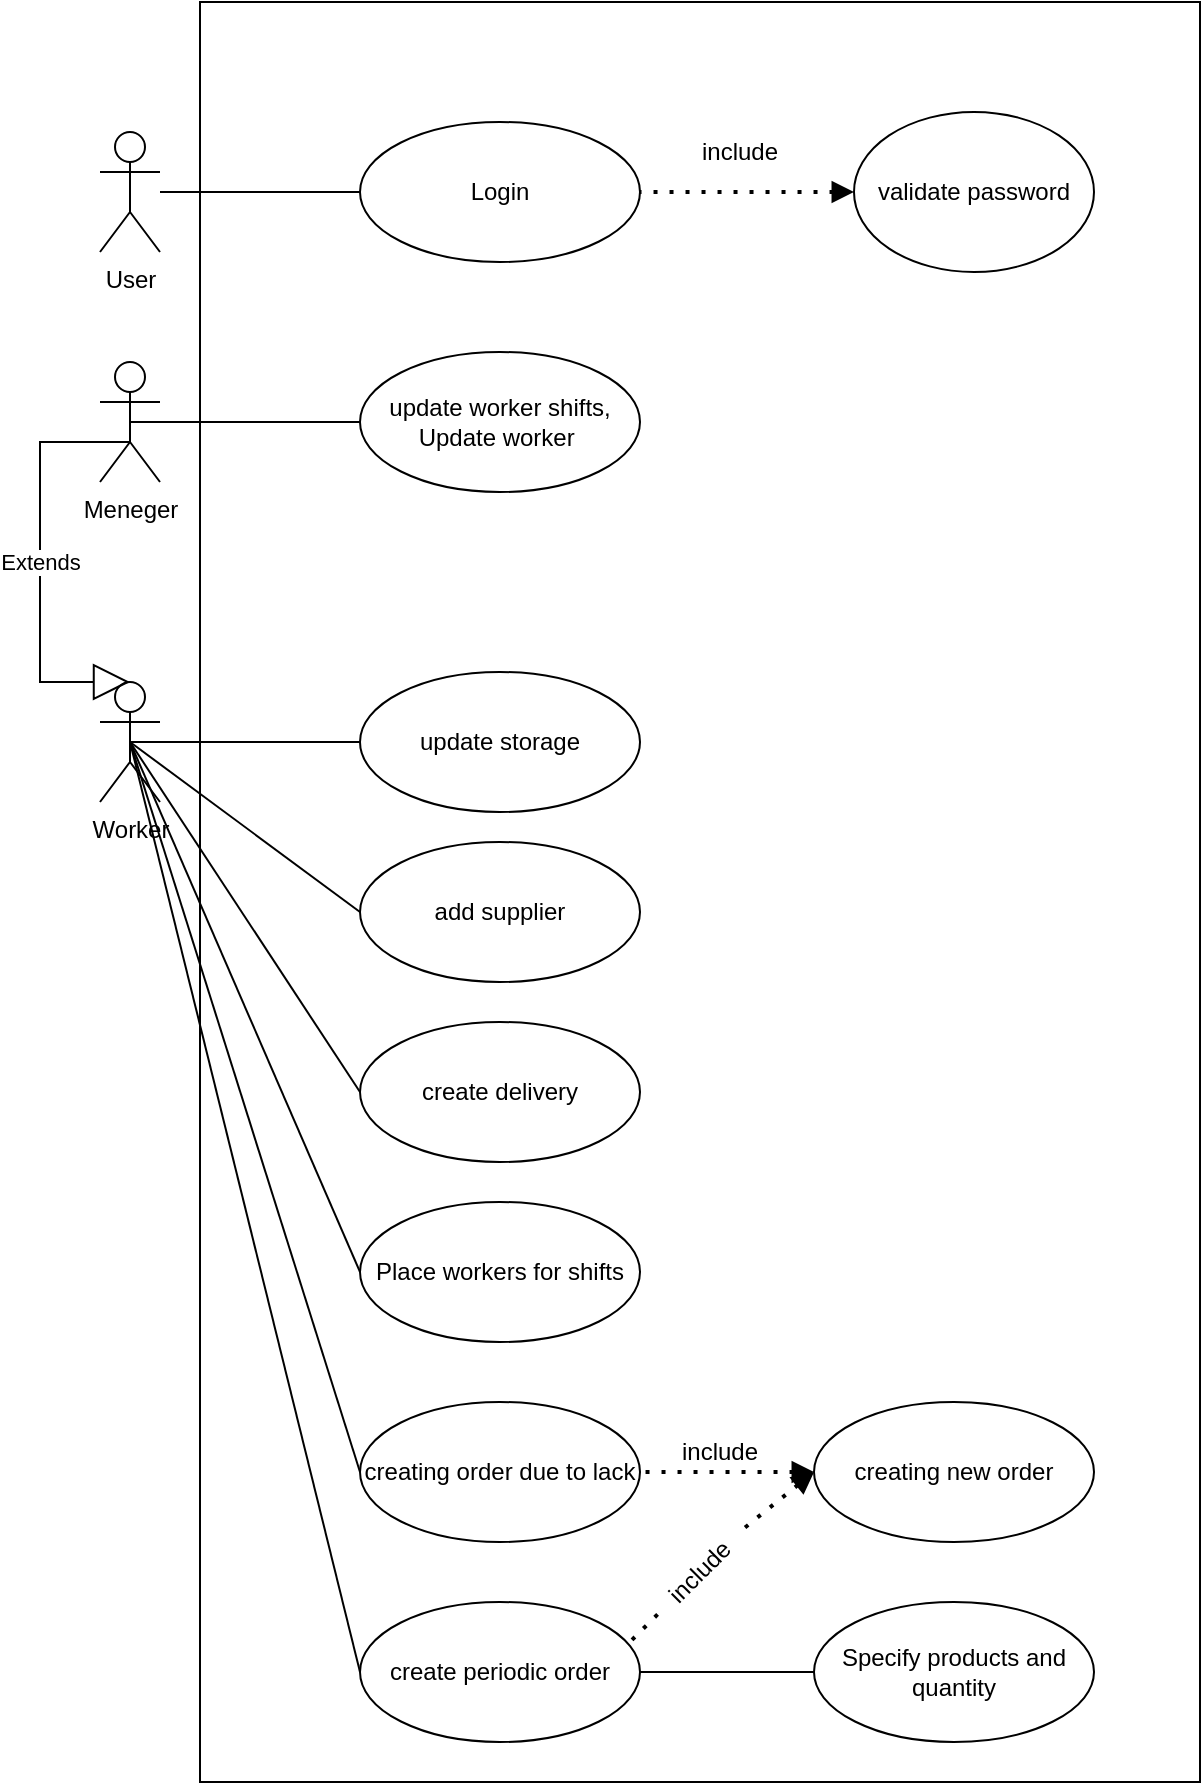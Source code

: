 <mxfile version="18.0.1" type="device"><diagram id="FjsTcY0FZENen8_5drML" name="‫עמוד-1‬"><mxGraphModel dx="1609" dy="531" grid="1" gridSize="10" guides="1" tooltips="1" connect="1" arrows="1" fold="1" page="1" pageScale="1" pageWidth="827" pageHeight="1169" math="0" shadow="0"><root><mxCell id="0"/><mxCell id="1" parent="0"/><mxCell id="akdDZByb4MpXBMGKsgp7-43" value="" style="rounded=0;whiteSpace=wrap;html=1;" parent="1" vertex="1"><mxGeometry x="-720" y="40" width="500" height="890" as="geometry"/></mxCell><mxCell id="akdDZByb4MpXBMGKsgp7-2" value="User" style="shape=umlActor;verticalLabelPosition=bottom;verticalAlign=top;html=1;" parent="1" vertex="1"><mxGeometry x="-770" y="105" width="30" height="60" as="geometry"/></mxCell><mxCell id="akdDZByb4MpXBMGKsgp7-6" value="Login" style="ellipse;whiteSpace=wrap;html=1;" parent="1" vertex="1"><mxGeometry x="-640" y="100" width="140" height="70" as="geometry"/></mxCell><mxCell id="akdDZByb4MpXBMGKsgp7-8" value="Meneger" style="shape=umlActor;verticalLabelPosition=bottom;verticalAlign=top;html=1;" parent="1" vertex="1"><mxGeometry x="-770" y="220" width="30" height="60" as="geometry"/></mxCell><mxCell id="akdDZByb4MpXBMGKsgp7-15" value="update worker shifts, Update worker&amp;nbsp;" style="ellipse;whiteSpace=wrap;html=1;" parent="1" vertex="1"><mxGeometry x="-640" y="215" width="140" height="70" as="geometry"/></mxCell><mxCell id="akdDZByb4MpXBMGKsgp7-16" value="Worker" style="shape=umlActor;verticalLabelPosition=bottom;verticalAlign=top;html=1;" parent="1" vertex="1"><mxGeometry x="-770" y="380" width="30" height="60" as="geometry"/></mxCell><mxCell id="akdDZByb4MpXBMGKsgp7-17" value="Extends" style="endArrow=block;endSize=16;endFill=0;html=1;rounded=0;exitX=0.5;exitY=0.667;exitDx=0;exitDy=0;exitPerimeter=0;entryX=0.5;entryY=0;entryDx=0;entryDy=0;entryPerimeter=0;" parent="1" source="akdDZByb4MpXBMGKsgp7-8" target="akdDZByb4MpXBMGKsgp7-16" edge="1"><mxGeometry width="160" relative="1" as="geometry"><mxPoint x="-800" y="240" as="sourcePoint"/><mxPoint x="-680" y="310" as="targetPoint"/><Array as="points"><mxPoint x="-800" y="260"/><mxPoint x="-800" y="380"/></Array></mxGeometry></mxCell><mxCell id="akdDZByb4MpXBMGKsgp7-18" value="update storage" style="ellipse;whiteSpace=wrap;html=1;" parent="1" vertex="1"><mxGeometry x="-640" y="375" width="140" height="70" as="geometry"/></mxCell><mxCell id="akdDZByb4MpXBMGKsgp7-20" value="add supplier" style="ellipse;whiteSpace=wrap;html=1;" parent="1" vertex="1"><mxGeometry x="-640" y="460" width="140" height="70" as="geometry"/></mxCell><mxCell id="akdDZByb4MpXBMGKsgp7-21" value="create periodic order" style="ellipse;whiteSpace=wrap;html=1;" parent="1" vertex="1"><mxGeometry x="-640" y="840" width="140" height="70" as="geometry"/></mxCell><mxCell id="akdDZByb4MpXBMGKsgp7-22" value="creating order due to lack" style="ellipse;whiteSpace=wrap;html=1;" parent="1" vertex="1"><mxGeometry x="-640" y="740" width="140" height="70" as="geometry"/></mxCell><mxCell id="akdDZByb4MpXBMGKsgp7-23" value="Place workers for shifts" style="ellipse;whiteSpace=wrap;html=1;" parent="1" vertex="1"><mxGeometry x="-640" y="640" width="140" height="70" as="geometry"/></mxCell><mxCell id="akdDZByb4MpXBMGKsgp7-24" value="create delivery" style="ellipse;whiteSpace=wrap;html=1;" parent="1" vertex="1"><mxGeometry x="-640" y="550" width="140" height="70" as="geometry"/></mxCell><mxCell id="akdDZByb4MpXBMGKsgp7-37" value="creating new order" style="ellipse;whiteSpace=wrap;html=1;" parent="1" vertex="1"><mxGeometry x="-413" y="740" width="140" height="70" as="geometry"/></mxCell><mxCell id="akdDZByb4MpXBMGKsgp7-39" value="Specify products and quantity" style="ellipse;whiteSpace=wrap;html=1;" parent="1" vertex="1"><mxGeometry x="-413" y="840" width="140" height="70" as="geometry"/></mxCell><mxCell id="H2P-IK0dZo2qdjXkVQck-1" value="" style="endArrow=none;html=1;rounded=0;entryX=0;entryY=0.5;entryDx=0;entryDy=0;" edge="1" parent="1" source="akdDZByb4MpXBMGKsgp7-2" target="akdDZByb4MpXBMGKsgp7-6"><mxGeometry width="50" height="50" relative="1" as="geometry"><mxPoint x="-500" y="390" as="sourcePoint"/><mxPoint x="-450" y="340" as="targetPoint"/></mxGeometry></mxCell><mxCell id="H2P-IK0dZo2qdjXkVQck-3" value="" style="endArrow=none;html=1;rounded=0;exitX=0.5;exitY=0.5;exitDx=0;exitDy=0;exitPerimeter=0;entryX=0;entryY=0.5;entryDx=0;entryDy=0;" edge="1" parent="1" source="akdDZByb4MpXBMGKsgp7-8" target="akdDZByb4MpXBMGKsgp7-15"><mxGeometry width="50" height="50" relative="1" as="geometry"><mxPoint x="-500" y="390" as="sourcePoint"/><mxPoint x="-450" y="340" as="targetPoint"/></mxGeometry></mxCell><mxCell id="H2P-IK0dZo2qdjXkVQck-4" value="" style="endArrow=none;html=1;rounded=0;exitX=0.5;exitY=0.5;exitDx=0;exitDy=0;exitPerimeter=0;entryX=0;entryY=0.5;entryDx=0;entryDy=0;" edge="1" parent="1" source="akdDZByb4MpXBMGKsgp7-16" target="akdDZByb4MpXBMGKsgp7-18"><mxGeometry width="50" height="50" relative="1" as="geometry"><mxPoint x="-500" y="390" as="sourcePoint"/><mxPoint x="-450" y="340" as="targetPoint"/></mxGeometry></mxCell><mxCell id="H2P-IK0dZo2qdjXkVQck-5" value="" style="endArrow=none;html=1;rounded=0;entryX=0;entryY=0.5;entryDx=0;entryDy=0;exitX=0.5;exitY=0.5;exitDx=0;exitDy=0;exitPerimeter=0;" edge="1" parent="1" source="akdDZByb4MpXBMGKsgp7-16" target="akdDZByb4MpXBMGKsgp7-20"><mxGeometry width="50" height="50" relative="1" as="geometry"><mxPoint x="-500" y="390" as="sourcePoint"/><mxPoint x="-450" y="340" as="targetPoint"/></mxGeometry></mxCell><mxCell id="H2P-IK0dZo2qdjXkVQck-6" value="" style="endArrow=none;html=1;rounded=0;exitX=0.5;exitY=0.5;exitDx=0;exitDy=0;exitPerimeter=0;entryX=0;entryY=0.5;entryDx=0;entryDy=0;" edge="1" parent="1" source="akdDZByb4MpXBMGKsgp7-16" target="akdDZByb4MpXBMGKsgp7-24"><mxGeometry width="50" height="50" relative="1" as="geometry"><mxPoint x="-755" y="410" as="sourcePoint"/><mxPoint x="-450" y="340" as="targetPoint"/></mxGeometry></mxCell><mxCell id="H2P-IK0dZo2qdjXkVQck-7" value="" style="endArrow=none;html=1;rounded=0;exitX=0.5;exitY=0.5;exitDx=0;exitDy=0;exitPerimeter=0;entryX=0;entryY=0.5;entryDx=0;entryDy=0;" edge="1" parent="1" source="akdDZByb4MpXBMGKsgp7-16" target="akdDZByb4MpXBMGKsgp7-23"><mxGeometry width="50" height="50" relative="1" as="geometry"><mxPoint x="-500" y="630" as="sourcePoint"/><mxPoint x="-450" y="580" as="targetPoint"/></mxGeometry></mxCell><mxCell id="H2P-IK0dZo2qdjXkVQck-8" value="" style="endArrow=none;html=1;rounded=0;exitX=0.5;exitY=0.5;exitDx=0;exitDy=0;exitPerimeter=0;entryX=0;entryY=0.5;entryDx=0;entryDy=0;" edge="1" parent="1" source="akdDZByb4MpXBMGKsgp7-16" target="akdDZByb4MpXBMGKsgp7-22"><mxGeometry width="50" height="50" relative="1" as="geometry"><mxPoint x="-500" y="630" as="sourcePoint"/><mxPoint x="-450" y="580" as="targetPoint"/></mxGeometry></mxCell><mxCell id="H2P-IK0dZo2qdjXkVQck-9" value="" style="endArrow=none;html=1;rounded=0;exitX=0.5;exitY=0.5;exitDx=0;exitDy=0;exitPerimeter=0;entryX=0;entryY=0.5;entryDx=0;entryDy=0;" edge="1" parent="1" source="akdDZByb4MpXBMGKsgp7-16" target="akdDZByb4MpXBMGKsgp7-21"><mxGeometry width="50" height="50" relative="1" as="geometry"><mxPoint x="-500" y="630" as="sourcePoint"/><mxPoint x="-450" y="580" as="targetPoint"/></mxGeometry></mxCell><mxCell id="H2P-IK0dZo2qdjXkVQck-12" value="" style="endArrow=none;html=1;rounded=0;exitX=1;exitY=0.5;exitDx=0;exitDy=0;entryX=0;entryY=0.5;entryDx=0;entryDy=0;" edge="1" parent="1" source="akdDZByb4MpXBMGKsgp7-21" target="akdDZByb4MpXBMGKsgp7-39"><mxGeometry width="50" height="50" relative="1" as="geometry"><mxPoint x="-480" y="900" as="sourcePoint"/><mxPoint x="-430" y="850" as="targetPoint"/><Array as="points"/></mxGeometry></mxCell><mxCell id="H2P-IK0dZo2qdjXkVQck-14" value="validate password" style="ellipse;whiteSpace=wrap;html=1;" vertex="1" parent="1"><mxGeometry x="-393" y="95" width="120" height="80" as="geometry"/></mxCell><mxCell id="H2P-IK0dZo2qdjXkVQck-15" value="" style="endArrow=none;dashed=1;html=1;dashPattern=1 3;strokeWidth=2;rounded=0;entryX=1;entryY=0.5;entryDx=0;entryDy=0;exitX=0;exitY=0.5;exitDx=0;exitDy=0;startArrow=block;startFill=1;" edge="1" parent="1" source="H2P-IK0dZo2qdjXkVQck-14" target="akdDZByb4MpXBMGKsgp7-6"><mxGeometry width="50" height="50" relative="1" as="geometry"><mxPoint x="-450" y="220" as="sourcePoint"/><mxPoint x="-500" y="270" as="targetPoint"/></mxGeometry></mxCell><mxCell id="H2P-IK0dZo2qdjXkVQck-16" value="include" style="text;html=1;strokeColor=none;fillColor=none;align=center;verticalAlign=middle;whiteSpace=wrap;rounded=0;" vertex="1" parent="1"><mxGeometry x="-480" y="100" width="60" height="30" as="geometry"/></mxCell><mxCell id="H2P-IK0dZo2qdjXkVQck-18" value="" style="endArrow=none;dashed=1;html=1;dashPattern=1 3;strokeWidth=2;rounded=0;exitX=0;exitY=0.5;exitDx=0;exitDy=0;startArrow=none;startFill=1;entryX=0.962;entryY=0.289;entryDx=0;entryDy=0;entryPerimeter=0;" edge="1" parent="1" source="H2P-IK0dZo2qdjXkVQck-19" target="akdDZByb4MpXBMGKsgp7-21"><mxGeometry width="50" height="50" relative="1" as="geometry"><mxPoint x="-403.0" y="855" as="sourcePoint"/><mxPoint x="-510" y="870" as="targetPoint"/></mxGeometry></mxCell><mxCell id="H2P-IK0dZo2qdjXkVQck-19" value="include" style="text;html=1;strokeColor=none;fillColor=none;align=center;verticalAlign=middle;whiteSpace=wrap;rounded=0;rotation=-45;" vertex="1" parent="1"><mxGeometry x="-500" y="810" width="60" height="30" as="geometry"/></mxCell><mxCell id="H2P-IK0dZo2qdjXkVQck-20" value="" style="endArrow=none;dashed=1;html=1;dashPattern=1 3;strokeWidth=2;rounded=0;entryX=1;entryY=0.5;entryDx=0;entryDy=0;exitX=0;exitY=0.5;exitDx=0;exitDy=0;startArrow=block;startFill=1;" edge="1" parent="1" source="akdDZByb4MpXBMGKsgp7-37" target="H2P-IK0dZo2qdjXkVQck-19"><mxGeometry width="50" height="50" relative="1" as="geometry"><mxPoint x="-413.0" y="775" as="sourcePoint"/><mxPoint x="-510.0" y="855" as="targetPoint"/></mxGeometry></mxCell><mxCell id="H2P-IK0dZo2qdjXkVQck-21" value="" style="endArrow=none;dashed=1;html=1;dashPattern=1 3;strokeWidth=2;rounded=0;entryX=1;entryY=0.5;entryDx=0;entryDy=0;exitX=0;exitY=0.5;exitDx=0;exitDy=0;startArrow=block;startFill=1;" edge="1" parent="1" source="akdDZByb4MpXBMGKsgp7-37" target="akdDZByb4MpXBMGKsgp7-22"><mxGeometry width="50" height="50" relative="1" as="geometry"><mxPoint x="-373.0" y="710" as="sourcePoint"/><mxPoint x="-480.0" y="710" as="targetPoint"/><Array as="points"/></mxGeometry></mxCell><mxCell id="H2P-IK0dZo2qdjXkVQck-22" value="include" style="text;html=1;strokeColor=none;fillColor=none;align=center;verticalAlign=middle;whiteSpace=wrap;rounded=0;" vertex="1" parent="1"><mxGeometry x="-490" y="750" width="60" height="30" as="geometry"/></mxCell></root></mxGraphModel></diagram></mxfile>
